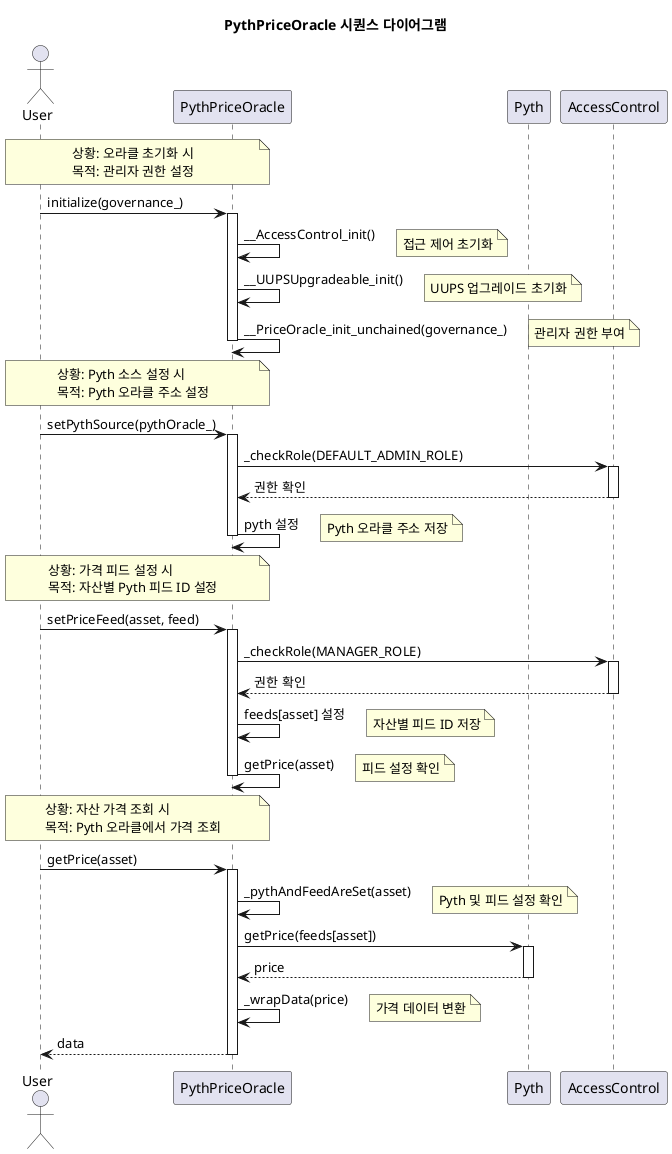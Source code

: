 @startuml
title PythPriceOracle 시퀀스 다이어그램

actor User
participant "PythPriceOracle" as PPO
participant "Pyth" as P
participant "AccessControl" as AC

note over User, PPO
  상황: 오라클 초기화 시
  목적: 관리자 권한 설정
end note

User -> PPO: initialize(governance_)
activate PPO
PPO -> PPO: __AccessControl_init()
note right: 접근 제어 초기화
PPO -> PPO: __UUPSUpgradeable_init()
note right: UUPS 업그레이드 초기화
PPO -> PPO: __PriceOracle_init_unchained(governance_)
note right: 관리자 권한 부여
deactivate PPO

note over User, PPO
  상황: Pyth 소스 설정 시
  목적: Pyth 오라클 주소 설정
end note

User -> PPO: setPythSource(pythOracle_)
activate PPO
PPO -> AC: _checkRole(DEFAULT_ADMIN_ROLE)
activate AC
AC --> PPO: 권한 확인
deactivate AC
PPO -> PPO: pyth 설정
note right: Pyth 오라클 주소 저장
deactivate PPO

note over User, PPO
  상황: 가격 피드 설정 시
  목적: 자산별 Pyth 피드 ID 설정
end note

User -> PPO: setPriceFeed(asset, feed)
activate PPO
PPO -> AC: _checkRole(MANAGER_ROLE)
activate AC
AC --> PPO: 권한 확인
deactivate AC
PPO -> PPO: feeds[asset] 설정
note right: 자산별 피드 ID 저장
PPO -> PPO: getPrice(asset)
note right: 피드 설정 확인
deactivate PPO

note over User, PPO
  상황: 자산 가격 조회 시
  목적: Pyth 오라클에서 가격 조회
end note

User -> PPO: getPrice(asset)
activate PPO
PPO -> PPO: _pythAndFeedAreSet(asset)
note right: Pyth 및 피드 설정 확인
PPO -> P: getPrice(feeds[asset])
activate P
P --> PPO: price
deactivate P
PPO -> PPO: _wrapData(price)
note right: 가격 데이터 변환
PPO --> User: data
deactivate PPO

@enduml 